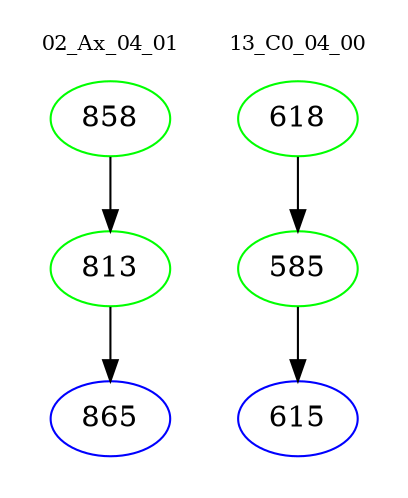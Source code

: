 digraph{
subgraph cluster_0 {
color = white
label = "02_Ax_04_01";
fontsize=10;
T0_858 [label="858", color="green"]
T0_858 -> T0_813 [color="black"]
T0_813 [label="813", color="green"]
T0_813 -> T0_865 [color="black"]
T0_865 [label="865", color="blue"]
}
subgraph cluster_1 {
color = white
label = "13_C0_04_00";
fontsize=10;
T1_618 [label="618", color="green"]
T1_618 -> T1_585 [color="black"]
T1_585 [label="585", color="green"]
T1_585 -> T1_615 [color="black"]
T1_615 [label="615", color="blue"]
}
}
